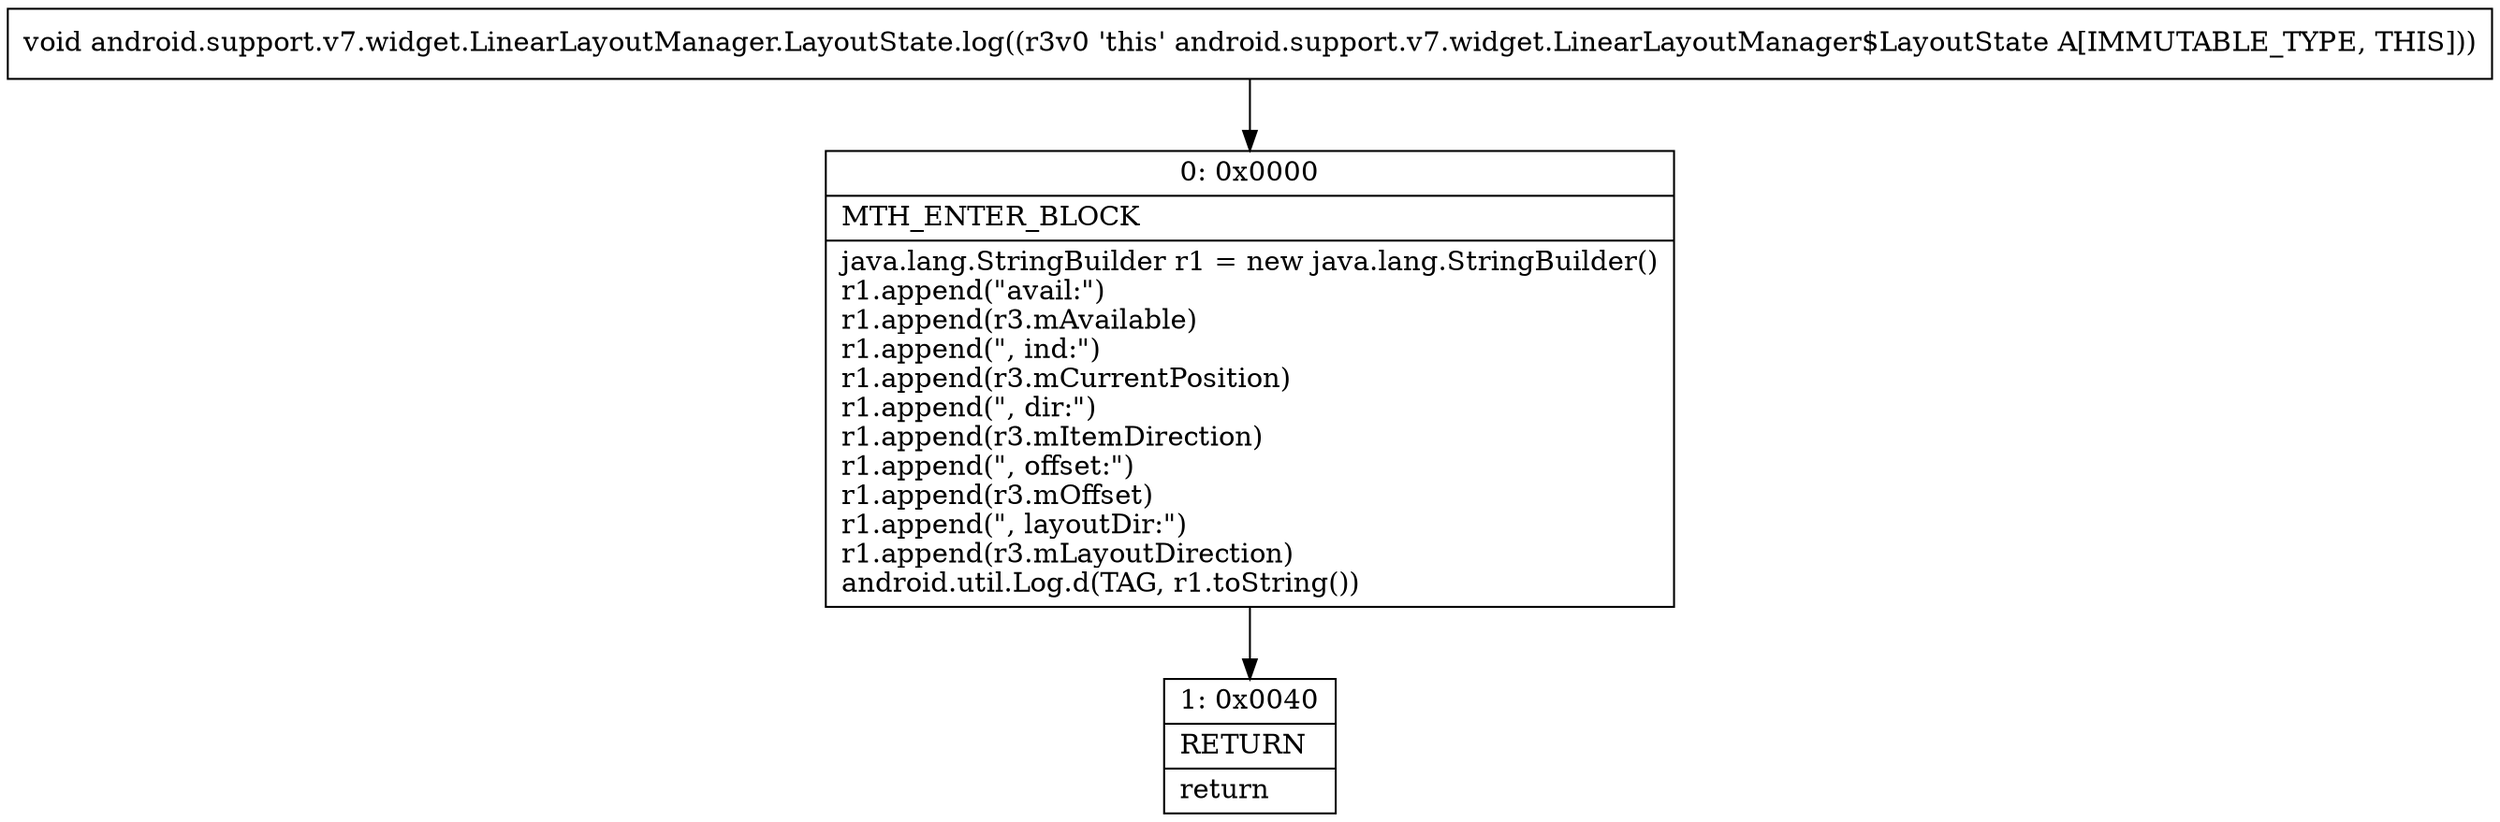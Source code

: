 digraph "CFG forandroid.support.v7.widget.LinearLayoutManager.LayoutState.log()V" {
Node_0 [shape=record,label="{0\:\ 0x0000|MTH_ENTER_BLOCK\l|java.lang.StringBuilder r1 = new java.lang.StringBuilder()\lr1.append(\"avail:\")\lr1.append(r3.mAvailable)\lr1.append(\", ind:\")\lr1.append(r3.mCurrentPosition)\lr1.append(\", dir:\")\lr1.append(r3.mItemDirection)\lr1.append(\", offset:\")\lr1.append(r3.mOffset)\lr1.append(\", layoutDir:\")\lr1.append(r3.mLayoutDirection)\landroid.util.Log.d(TAG, r1.toString())\l}"];
Node_1 [shape=record,label="{1\:\ 0x0040|RETURN\l|return\l}"];
MethodNode[shape=record,label="{void android.support.v7.widget.LinearLayoutManager.LayoutState.log((r3v0 'this' android.support.v7.widget.LinearLayoutManager$LayoutState A[IMMUTABLE_TYPE, THIS])) }"];
MethodNode -> Node_0;
Node_0 -> Node_1;
}

